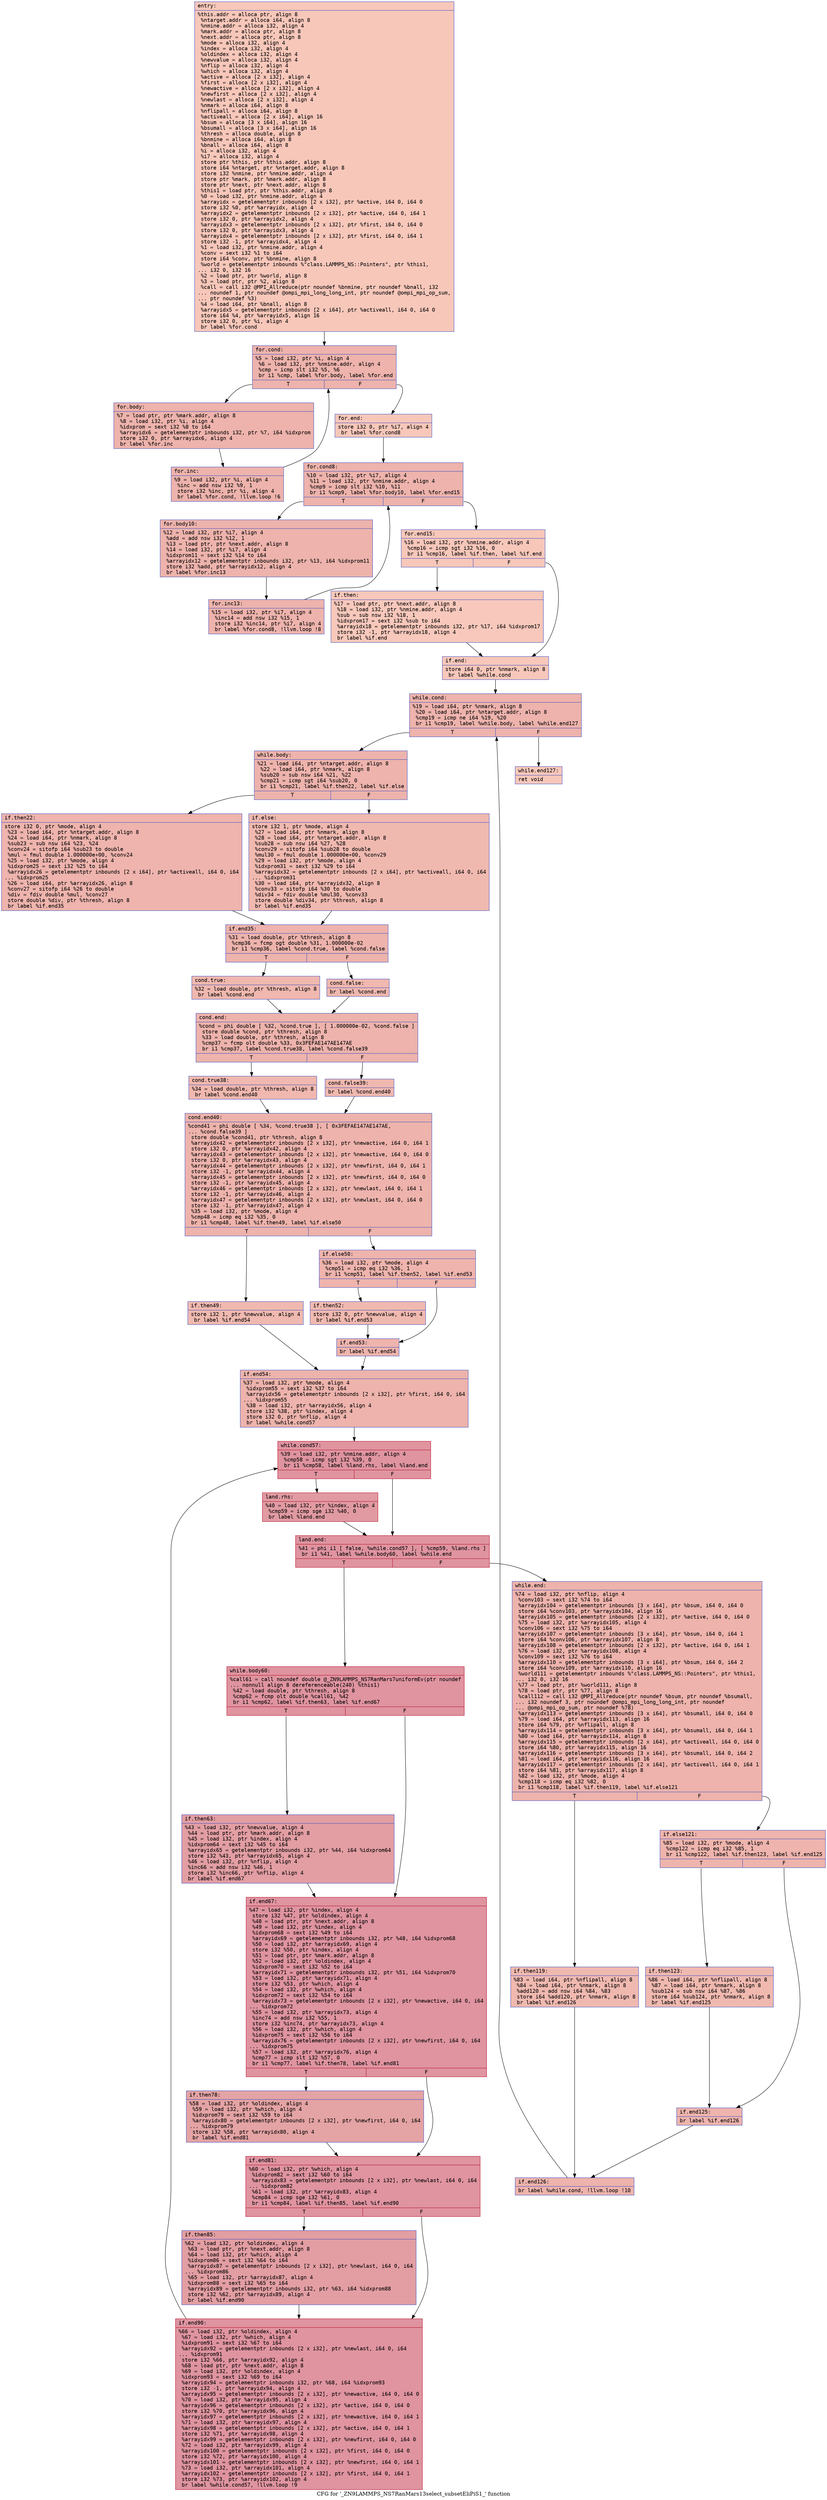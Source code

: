 digraph "CFG for '_ZN9LAMMPS_NS7RanMars13select_subsetEliPiS1_' function" {
	label="CFG for '_ZN9LAMMPS_NS7RanMars13select_subsetEliPiS1_' function";

	Node0x564edfc004e0 [shape=record,color="#3d50c3ff", style=filled, fillcolor="#ec7f6370" fontname="Courier",label="{entry:\l|  %this.addr = alloca ptr, align 8\l  %ntarget.addr = alloca i64, align 8\l  %nmine.addr = alloca i32, align 4\l  %mark.addr = alloca ptr, align 8\l  %next.addr = alloca ptr, align 8\l  %mode = alloca i32, align 4\l  %index = alloca i32, align 4\l  %oldindex = alloca i32, align 4\l  %newvalue = alloca i32, align 4\l  %nflip = alloca i32, align 4\l  %which = alloca i32, align 4\l  %active = alloca [2 x i32], align 4\l  %first = alloca [2 x i32], align 4\l  %newactive = alloca [2 x i32], align 4\l  %newfirst = alloca [2 x i32], align 4\l  %newlast = alloca [2 x i32], align 4\l  %nmark = alloca i64, align 8\l  %nflipall = alloca i64, align 8\l  %activeall = alloca [2 x i64], align 16\l  %bsum = alloca [3 x i64], align 16\l  %bsumall = alloca [3 x i64], align 16\l  %thresh = alloca double, align 8\l  %bnmine = alloca i64, align 8\l  %bnall = alloca i64, align 8\l  %i = alloca i32, align 4\l  %i7 = alloca i32, align 4\l  store ptr %this, ptr %this.addr, align 8\l  store i64 %ntarget, ptr %ntarget.addr, align 8\l  store i32 %nmine, ptr %nmine.addr, align 4\l  store ptr %mark, ptr %mark.addr, align 8\l  store ptr %next, ptr %next.addr, align 8\l  %this1 = load ptr, ptr %this.addr, align 8\l  %0 = load i32, ptr %nmine.addr, align 4\l  %arrayidx = getelementptr inbounds [2 x i32], ptr %active, i64 0, i64 0\l  store i32 %0, ptr %arrayidx, align 4\l  %arrayidx2 = getelementptr inbounds [2 x i32], ptr %active, i64 0, i64 1\l  store i32 0, ptr %arrayidx2, align 4\l  %arrayidx3 = getelementptr inbounds [2 x i32], ptr %first, i64 0, i64 0\l  store i32 0, ptr %arrayidx3, align 4\l  %arrayidx4 = getelementptr inbounds [2 x i32], ptr %first, i64 0, i64 1\l  store i32 -1, ptr %arrayidx4, align 4\l  %1 = load i32, ptr %nmine.addr, align 4\l  %conv = sext i32 %1 to i64\l  store i64 %conv, ptr %bnmine, align 8\l  %world = getelementptr inbounds %\"class.LAMMPS_NS::Pointers\", ptr %this1,\l... i32 0, i32 16\l  %2 = load ptr, ptr %world, align 8\l  %3 = load ptr, ptr %2, align 8\l  %call = call i32 @MPI_Allreduce(ptr noundef %bnmine, ptr noundef %bnall, i32\l... noundef 1, ptr noundef @ompi_mpi_long_long_int, ptr noundef @ompi_mpi_op_sum,\l... ptr noundef %3)\l  %4 = load i64, ptr %bnall, align 8\l  %arrayidx5 = getelementptr inbounds [2 x i64], ptr %activeall, i64 0, i64 0\l  store i64 %4, ptr %arrayidx5, align 16\l  store i32 0, ptr %i, align 4\l  br label %for.cond\l}"];
	Node0x564edfc004e0 -> Node0x564edfc02f90[tooltip="entry -> for.cond\nProbability 100.00%" ];
	Node0x564edfc02f90 [shape=record,color="#3d50c3ff", style=filled, fillcolor="#d6524470" fontname="Courier",label="{for.cond:\l|  %5 = load i32, ptr %i, align 4\l  %6 = load i32, ptr %nmine.addr, align 4\l  %cmp = icmp slt i32 %5, %6\l  br i1 %cmp, label %for.body, label %for.end\l|{<s0>T|<s1>F}}"];
	Node0x564edfc02f90:s0 -> Node0x564edfc031e0[tooltip="for.cond -> for.body\nProbability 96.88%" ];
	Node0x564edfc02f90:s1 -> Node0x564edfc03260[tooltip="for.cond -> for.end\nProbability 3.12%" ];
	Node0x564edfc031e0 [shape=record,color="#3d50c3ff", style=filled, fillcolor="#d6524470" fontname="Courier",label="{for.body:\l|  %7 = load ptr, ptr %mark.addr, align 8\l  %8 = load i32, ptr %i, align 4\l  %idxprom = sext i32 %8 to i64\l  %arrayidx6 = getelementptr inbounds i32, ptr %7, i64 %idxprom\l  store i32 0, ptr %arrayidx6, align 4\l  br label %for.inc\l}"];
	Node0x564edfc031e0 -> Node0x564edfc03680[tooltip="for.body -> for.inc\nProbability 100.00%" ];
	Node0x564edfc03680 [shape=record,color="#3d50c3ff", style=filled, fillcolor="#d6524470" fontname="Courier",label="{for.inc:\l|  %9 = load i32, ptr %i, align 4\l  %inc = add nsw i32 %9, 1\l  store i32 %inc, ptr %i, align 4\l  br label %for.cond, !llvm.loop !6\l}"];
	Node0x564edfc03680 -> Node0x564edfc02f90[tooltip="for.inc -> for.cond\nProbability 100.00%" ];
	Node0x564edfc03260 [shape=record,color="#3d50c3ff", style=filled, fillcolor="#ec7f6370" fontname="Courier",label="{for.end:\l|  store i32 0, ptr %i7, align 4\l  br label %for.cond8\l}"];
	Node0x564edfc03260 -> Node0x564edfc04170[tooltip="for.end -> for.cond8\nProbability 100.00%" ];
	Node0x564edfc04170 [shape=record,color="#3d50c3ff", style=filled, fillcolor="#d6524470" fontname="Courier",label="{for.cond8:\l|  %10 = load i32, ptr %i7, align 4\l  %11 = load i32, ptr %nmine.addr, align 4\l  %cmp9 = icmp slt i32 %10, %11\l  br i1 %cmp9, label %for.body10, label %for.end15\l|{<s0>T|<s1>F}}"];
	Node0x564edfc04170:s0 -> Node0x564edfc04410[tooltip="for.cond8 -> for.body10\nProbability 96.88%" ];
	Node0x564edfc04170:s1 -> Node0x564edfc04490[tooltip="for.cond8 -> for.end15\nProbability 3.12%" ];
	Node0x564edfc04410 [shape=record,color="#3d50c3ff", style=filled, fillcolor="#d6524470" fontname="Courier",label="{for.body10:\l|  %12 = load i32, ptr %i7, align 4\l  %add = add nsw i32 %12, 1\l  %13 = load ptr, ptr %next.addr, align 8\l  %14 = load i32, ptr %i7, align 4\l  %idxprom11 = sext i32 %14 to i64\l  %arrayidx12 = getelementptr inbounds i32, ptr %13, i64 %idxprom11\l  store i32 %add, ptr %arrayidx12, align 4\l  br label %for.inc13\l}"];
	Node0x564edfc04410 -> Node0x564edfc04a00[tooltip="for.body10 -> for.inc13\nProbability 100.00%" ];
	Node0x564edfc04a00 [shape=record,color="#3d50c3ff", style=filled, fillcolor="#d6524470" fontname="Courier",label="{for.inc13:\l|  %15 = load i32, ptr %i7, align 4\l  %inc14 = add nsw i32 %15, 1\l  store i32 %inc14, ptr %i7, align 4\l  br label %for.cond8, !llvm.loop !8\l}"];
	Node0x564edfc04a00 -> Node0x564edfc04170[tooltip="for.inc13 -> for.cond8\nProbability 100.00%" ];
	Node0x564edfc04490 [shape=record,color="#3d50c3ff", style=filled, fillcolor="#ec7f6370" fontname="Courier",label="{for.end15:\l|  %16 = load i32, ptr %nmine.addr, align 4\l  %cmp16 = icmp sgt i32 %16, 0\l  br i1 %cmp16, label %if.then, label %if.end\l|{<s0>T|<s1>F}}"];
	Node0x564edfc04490:s0 -> Node0x564edfc04fb0[tooltip="for.end15 -> if.then\nProbability 62.50%" ];
	Node0x564edfc04490:s1 -> Node0x564edfc05020[tooltip="for.end15 -> if.end\nProbability 37.50%" ];
	Node0x564edfc04fb0 [shape=record,color="#3d50c3ff", style=filled, fillcolor="#ed836670" fontname="Courier",label="{if.then:\l|  %17 = load ptr, ptr %next.addr, align 8\l  %18 = load i32, ptr %nmine.addr, align 4\l  %sub = sub nsw i32 %18, 1\l  %idxprom17 = sext i32 %sub to i64\l  %arrayidx18 = getelementptr inbounds i32, ptr %17, i64 %idxprom17\l  store i32 -1, ptr %arrayidx18, align 4\l  br label %if.end\l}"];
	Node0x564edfc04fb0 -> Node0x564edfc05020[tooltip="if.then -> if.end\nProbability 100.00%" ];
	Node0x564edfc05020 [shape=record,color="#3d50c3ff", style=filled, fillcolor="#ec7f6370" fontname="Courier",label="{if.end:\l|  store i64 0, ptr %nmark, align 8\l  br label %while.cond\l}"];
	Node0x564edfc05020 -> Node0x564edfc05610[tooltip="if.end -> while.cond\nProbability 100.00%" ];
	Node0x564edfc05610 [shape=record,color="#3d50c3ff", style=filled, fillcolor="#d6524470" fontname="Courier",label="{while.cond:\l|  %19 = load i64, ptr %nmark, align 8\l  %20 = load i64, ptr %ntarget.addr, align 8\l  %cmp19 = icmp ne i64 %19, %20\l  br i1 %cmp19, label %while.body, label %while.end127\l|{<s0>T|<s1>F}}"];
	Node0x564edfc05610:s0 -> Node0x564edfc058b0[tooltip="while.cond -> while.body\nProbability 96.88%" ];
	Node0x564edfc05610:s1 -> Node0x564edfc05930[tooltip="while.cond -> while.end127\nProbability 3.12%" ];
	Node0x564edfc058b0 [shape=record,color="#3d50c3ff", style=filled, fillcolor="#d6524470" fontname="Courier",label="{while.body:\l|  %21 = load i64, ptr %ntarget.addr, align 8\l  %22 = load i64, ptr %nmark, align 8\l  %sub20 = sub nsw i64 %21, %22\l  %cmp21 = icmp sgt i64 %sub20, 0\l  br i1 %cmp21, label %if.then22, label %if.else\l|{<s0>T|<s1>F}}"];
	Node0x564edfc058b0:s0 -> Node0x564edfc05cc0[tooltip="while.body -> if.then22\nProbability 62.50%" ];
	Node0x564edfc058b0:s1 -> Node0x564edfc05d40[tooltip="while.body -> if.else\nProbability 37.50%" ];
	Node0x564edfc05cc0 [shape=record,color="#3d50c3ff", style=filled, fillcolor="#d8564670" fontname="Courier",label="{if.then22:\l|  store i32 0, ptr %mode, align 4\l  %23 = load i64, ptr %ntarget.addr, align 8\l  %24 = load i64, ptr %nmark, align 8\l  %sub23 = sub nsw i64 %23, %24\l  %conv24 = sitofp i64 %sub23 to double\l  %mul = fmul double 1.000000e+00, %conv24\l  %25 = load i32, ptr %mode, align 4\l  %idxprom25 = sext i32 %25 to i64\l  %arrayidx26 = getelementptr inbounds [2 x i64], ptr %activeall, i64 0, i64\l... %idxprom25\l  %26 = load i64, ptr %arrayidx26, align 8\l  %conv27 = sitofp i64 %26 to double\l  %div = fdiv double %mul, %conv27\l  store double %div, ptr %thresh, align 8\l  br label %if.end35\l}"];
	Node0x564edfc05cc0 -> Node0x564edfc06660[tooltip="if.then22 -> if.end35\nProbability 100.00%" ];
	Node0x564edfc05d40 [shape=record,color="#3d50c3ff", style=filled, fillcolor="#de614d70" fontname="Courier",label="{if.else:\l|  store i32 1, ptr %mode, align 4\l  %27 = load i64, ptr %nmark, align 8\l  %28 = load i64, ptr %ntarget.addr, align 8\l  %sub28 = sub nsw i64 %27, %28\l  %conv29 = sitofp i64 %sub28 to double\l  %mul30 = fmul double 1.000000e+00, %conv29\l  %29 = load i32, ptr %mode, align 4\l  %idxprom31 = sext i32 %29 to i64\l  %arrayidx32 = getelementptr inbounds [2 x i64], ptr %activeall, i64 0, i64\l... %idxprom31\l  %30 = load i64, ptr %arrayidx32, align 8\l  %conv33 = sitofp i64 %30 to double\l  %div34 = fdiv double %mul30, %conv33\l  store double %div34, ptr %thresh, align 8\l  br label %if.end35\l}"];
	Node0x564edfc05d40 -> Node0x564edfc06660[tooltip="if.else -> if.end35\nProbability 100.00%" ];
	Node0x564edfc06660 [shape=record,color="#3d50c3ff", style=filled, fillcolor="#d6524470" fontname="Courier",label="{if.end35:\l|  %31 = load double, ptr %thresh, align 8\l  %cmp36 = fcmp ogt double %31, 1.000000e-02\l  br i1 %cmp36, label %cond.true, label %cond.false\l|{<s0>T|<s1>F}}"];
	Node0x564edfc06660:s0 -> Node0x564edfc07130[tooltip="if.end35 -> cond.true\nProbability 50.00%" ];
	Node0x564edfc06660:s1 -> Node0x564edfc071b0[tooltip="if.end35 -> cond.false\nProbability 50.00%" ];
	Node0x564edfc07130 [shape=record,color="#3d50c3ff", style=filled, fillcolor="#dc5d4a70" fontname="Courier",label="{cond.true:\l|  %32 = load double, ptr %thresh, align 8\l  br label %cond.end\l}"];
	Node0x564edfc07130 -> Node0x564edfc07360[tooltip="cond.true -> cond.end\nProbability 100.00%" ];
	Node0x564edfc071b0 [shape=record,color="#3d50c3ff", style=filled, fillcolor="#dc5d4a70" fontname="Courier",label="{cond.false:\l|  br label %cond.end\l}"];
	Node0x564edfc071b0 -> Node0x564edfc07360[tooltip="cond.false -> cond.end\nProbability 100.00%" ];
	Node0x564edfc07360 [shape=record,color="#3d50c3ff", style=filled, fillcolor="#d6524470" fontname="Courier",label="{cond.end:\l|  %cond = phi double [ %32, %cond.true ], [ 1.000000e-02, %cond.false ]\l  store double %cond, ptr %thresh, align 8\l  %33 = load double, ptr %thresh, align 8\l  %cmp37 = fcmp olt double %33, 0x3FEFAE147AE147AE\l  br i1 %cmp37, label %cond.true38, label %cond.false39\l|{<s0>T|<s1>F}}"];
	Node0x564edfc07360:s0 -> Node0x564edfc076f0[tooltip="cond.end -> cond.true38\nProbability 50.00%" ];
	Node0x564edfc07360:s1 -> Node0x564edfc077d0[tooltip="cond.end -> cond.false39\nProbability 50.00%" ];
	Node0x564edfc076f0 [shape=record,color="#3d50c3ff", style=filled, fillcolor="#dc5d4a70" fontname="Courier",label="{cond.true38:\l|  %34 = load double, ptr %thresh, align 8\l  br label %cond.end40\l}"];
	Node0x564edfc076f0 -> Node0x564edfc079e0[tooltip="cond.true38 -> cond.end40\nProbability 100.00%" ];
	Node0x564edfc077d0 [shape=record,color="#3d50c3ff", style=filled, fillcolor="#dc5d4a70" fontname="Courier",label="{cond.false39:\l|  br label %cond.end40\l}"];
	Node0x564edfc077d0 -> Node0x564edfc079e0[tooltip="cond.false39 -> cond.end40\nProbability 100.00%" ];
	Node0x564edfc079e0 [shape=record,color="#3d50c3ff", style=filled, fillcolor="#d6524470" fontname="Courier",label="{cond.end40:\l|  %cond41 = phi double [ %34, %cond.true38 ], [ 0x3FEFAE147AE147AE,\l... %cond.false39 ]\l  store double %cond41, ptr %thresh, align 8\l  %arrayidx42 = getelementptr inbounds [2 x i32], ptr %newactive, i64 0, i64 1\l  store i32 0, ptr %arrayidx42, align 4\l  %arrayidx43 = getelementptr inbounds [2 x i32], ptr %newactive, i64 0, i64 0\l  store i32 0, ptr %arrayidx43, align 4\l  %arrayidx44 = getelementptr inbounds [2 x i32], ptr %newfirst, i64 0, i64 1\l  store i32 -1, ptr %arrayidx44, align 4\l  %arrayidx45 = getelementptr inbounds [2 x i32], ptr %newfirst, i64 0, i64 0\l  store i32 -1, ptr %arrayidx45, align 4\l  %arrayidx46 = getelementptr inbounds [2 x i32], ptr %newlast, i64 0, i64 1\l  store i32 -1, ptr %arrayidx46, align 4\l  %arrayidx47 = getelementptr inbounds [2 x i32], ptr %newlast, i64 0, i64 0\l  store i32 -1, ptr %arrayidx47, align 4\l  %35 = load i32, ptr %mode, align 4\l  %cmp48 = icmp eq i32 %35, 0\l  br i1 %cmp48, label %if.then49, label %if.else50\l|{<s0>T|<s1>F}}"];
	Node0x564edfc079e0:s0 -> Node0x564edfc08ca0[tooltip="cond.end40 -> if.then49\nProbability 37.50%" ];
	Node0x564edfc079e0:s1 -> Node0x564edfc08d80[tooltip="cond.end40 -> if.else50\nProbability 62.50%" ];
	Node0x564edfc08ca0 [shape=record,color="#3d50c3ff", style=filled, fillcolor="#de614d70" fontname="Courier",label="{if.then49:\l|  store i32 1, ptr %newvalue, align 4\l  br label %if.end54\l}"];
	Node0x564edfc08ca0 -> Node0x564edfc08fb0[tooltip="if.then49 -> if.end54\nProbability 100.00%" ];
	Node0x564edfc08d80 [shape=record,color="#3d50c3ff", style=filled, fillcolor="#d8564670" fontname="Courier",label="{if.else50:\l|  %36 = load i32, ptr %mode, align 4\l  %cmp51 = icmp eq i32 %36, 1\l  br i1 %cmp51, label %if.then52, label %if.end53\l|{<s0>T|<s1>F}}"];
	Node0x564edfc08d80:s0 -> Node0x564edfc091d0[tooltip="if.else50 -> if.then52\nProbability 50.00%" ];
	Node0x564edfc08d80:s1 -> Node0x564edfc09250[tooltip="if.else50 -> if.end53\nProbability 50.00%" ];
	Node0x564edfc091d0 [shape=record,color="#3d50c3ff", style=filled, fillcolor="#de614d70" fontname="Courier",label="{if.then52:\l|  store i32 0, ptr %newvalue, align 4\l  br label %if.end53\l}"];
	Node0x564edfc091d0 -> Node0x564edfc09250[tooltip="if.then52 -> if.end53\nProbability 100.00%" ];
	Node0x564edfc09250 [shape=record,color="#3d50c3ff", style=filled, fillcolor="#d8564670" fontname="Courier",label="{if.end53:\l|  br label %if.end54\l}"];
	Node0x564edfc09250 -> Node0x564edfc08fb0[tooltip="if.end53 -> if.end54\nProbability 100.00%" ];
	Node0x564edfc08fb0 [shape=record,color="#3d50c3ff", style=filled, fillcolor="#d6524470" fontname="Courier",label="{if.end54:\l|  %37 = load i32, ptr %mode, align 4\l  %idxprom55 = sext i32 %37 to i64\l  %arrayidx56 = getelementptr inbounds [2 x i32], ptr %first, i64 0, i64\l... %idxprom55\l  %38 = load i32, ptr %arrayidx56, align 4\l  store i32 %38, ptr %index, align 4\l  store i32 0, ptr %nflip, align 4\l  br label %while.cond57\l}"];
	Node0x564edfc08fb0 -> Node0x564edfc09930[tooltip="if.end54 -> while.cond57\nProbability 100.00%" ];
	Node0x564edfc09930 [shape=record,color="#b70d28ff", style=filled, fillcolor="#b70d2870" fontname="Courier",label="{while.cond57:\l|  %39 = load i32, ptr %nmine.addr, align 4\l  %cmp58 = icmp sgt i32 %39, 0\l  br i1 %cmp58, label %land.rhs, label %land.end\l|{<s0>T|<s1>F}}"];
	Node0x564edfc09930:s0 -> Node0x564edfc09b50[tooltip="while.cond57 -> land.rhs\nProbability 62.50%" ];
	Node0x564edfc09930:s1 -> Node0x564edfc09bd0[tooltip="while.cond57 -> land.end\nProbability 37.50%" ];
	Node0x564edfc09b50 [shape=record,color="#b70d28ff", style=filled, fillcolor="#bb1b2c70" fontname="Courier",label="{land.rhs:\l|  %40 = load i32, ptr %index, align 4\l  %cmp59 = icmp sge i32 %40, 0\l  br label %land.end\l}"];
	Node0x564edfc09b50 -> Node0x564edfc09bd0[tooltip="land.rhs -> land.end\nProbability 100.00%" ];
	Node0x564edfc09bd0 [shape=record,color="#b70d28ff", style=filled, fillcolor="#b70d2870" fontname="Courier",label="{land.end:\l|  %41 = phi i1 [ false, %while.cond57 ], [ %cmp59, %land.rhs ]\l  br i1 %41, label %while.body60, label %while.end\l|{<s0>T|<s1>F}}"];
	Node0x564edfc09bd0:s0 -> Node0x564edfc09ea0[tooltip="land.end -> while.body60\nProbability 96.88%" ];
	Node0x564edfc09bd0:s1 -> Node0x564edfc09f20[tooltip="land.end -> while.end\nProbability 3.12%" ];
	Node0x564edfc09ea0 [shape=record,color="#b70d28ff", style=filled, fillcolor="#b70d2870" fontname="Courier",label="{while.body60:\l|  %call61 = call noundef double @_ZN9LAMMPS_NS7RanMars7uniformEv(ptr noundef\l... nonnull align 8 dereferenceable(240) %this1)\l  %42 = load double, ptr %thresh, align 8\l  %cmp62 = fcmp olt double %call61, %42\l  br i1 %cmp62, label %if.then63, label %if.end67\l|{<s0>T|<s1>F}}"];
	Node0x564edfc09ea0:s0 -> Node0x564edfc0a350[tooltip="while.body60 -> if.then63\nProbability 50.00%" ];
	Node0x564edfc09ea0:s1 -> Node0x564edfc0a3a0[tooltip="while.body60 -> if.end67\nProbability 50.00%" ];
	Node0x564edfc0a350 [shape=record,color="#3d50c3ff", style=filled, fillcolor="#be242e70" fontname="Courier",label="{if.then63:\l|  %43 = load i32, ptr %newvalue, align 4\l  %44 = load ptr, ptr %mark.addr, align 8\l  %45 = load i32, ptr %index, align 4\l  %idxprom64 = sext i32 %45 to i64\l  %arrayidx65 = getelementptr inbounds i32, ptr %44, i64 %idxprom64\l  store i32 %43, ptr %arrayidx65, align 4\l  %46 = load i32, ptr %nflip, align 4\l  %inc66 = add nsw i32 %46, 1\l  store i32 %inc66, ptr %nflip, align 4\l  br label %if.end67\l}"];
	Node0x564edfc0a350 -> Node0x564edfc0a3a0[tooltip="if.then63 -> if.end67\nProbability 100.00%" ];
	Node0x564edfc0a3a0 [shape=record,color="#b70d28ff", style=filled, fillcolor="#b70d2870" fontname="Courier",label="{if.end67:\l|  %47 = load i32, ptr %index, align 4\l  store i32 %47, ptr %oldindex, align 4\l  %48 = load ptr, ptr %next.addr, align 8\l  %49 = load i32, ptr %index, align 4\l  %idxprom68 = sext i32 %49 to i64\l  %arrayidx69 = getelementptr inbounds i32, ptr %48, i64 %idxprom68\l  %50 = load i32, ptr %arrayidx69, align 4\l  store i32 %50, ptr %index, align 4\l  %51 = load ptr, ptr %mark.addr, align 8\l  %52 = load i32, ptr %oldindex, align 4\l  %idxprom70 = sext i32 %52 to i64\l  %arrayidx71 = getelementptr inbounds i32, ptr %51, i64 %idxprom70\l  %53 = load i32, ptr %arrayidx71, align 4\l  store i32 %53, ptr %which, align 4\l  %54 = load i32, ptr %which, align 4\l  %idxprom72 = sext i32 %54 to i64\l  %arrayidx73 = getelementptr inbounds [2 x i32], ptr %newactive, i64 0, i64\l... %idxprom72\l  %55 = load i32, ptr %arrayidx73, align 4\l  %inc74 = add nsw i32 %55, 1\l  store i32 %inc74, ptr %arrayidx73, align 4\l  %56 = load i32, ptr %which, align 4\l  %idxprom75 = sext i32 %56 to i64\l  %arrayidx76 = getelementptr inbounds [2 x i32], ptr %newfirst, i64 0, i64\l... %idxprom75\l  %57 = load i32, ptr %arrayidx76, align 4\l  %cmp77 = icmp slt i32 %57, 0\l  br i1 %cmp77, label %if.then78, label %if.end81\l|{<s0>T|<s1>F}}"];
	Node0x564edfc0a3a0:s0 -> Node0x564edfc0c240[tooltip="if.end67 -> if.then78\nProbability 37.50%" ];
	Node0x564edfc0a3a0:s1 -> Node0x564edfc0c2c0[tooltip="if.end67 -> if.end81\nProbability 62.50%" ];
	Node0x564edfc0c240 [shape=record,color="#3d50c3ff", style=filled, fillcolor="#c32e3170" fontname="Courier",label="{if.then78:\l|  %58 = load i32, ptr %oldindex, align 4\l  %59 = load i32, ptr %which, align 4\l  %idxprom79 = sext i32 %59 to i64\l  %arrayidx80 = getelementptr inbounds [2 x i32], ptr %newfirst, i64 0, i64\l... %idxprom79\l  store i32 %58, ptr %arrayidx80, align 4\l  br label %if.end81\l}"];
	Node0x564edfc0c240 -> Node0x564edfc0c2c0[tooltip="if.then78 -> if.end81\nProbability 100.00%" ];
	Node0x564edfc0c2c0 [shape=record,color="#b70d28ff", style=filled, fillcolor="#b70d2870" fontname="Courier",label="{if.end81:\l|  %60 = load i32, ptr %which, align 4\l  %idxprom82 = sext i32 %60 to i64\l  %arrayidx83 = getelementptr inbounds [2 x i32], ptr %newlast, i64 0, i64\l... %idxprom82\l  %61 = load i32, ptr %arrayidx83, align 4\l  %cmp84 = icmp sge i32 %61, 0\l  br i1 %cmp84, label %if.then85, label %if.end90\l|{<s0>T|<s1>F}}"];
	Node0x564edfc0c2c0:s0 -> Node0x564edfc0cad0[tooltip="if.end81 -> if.then85\nProbability 50.00%" ];
	Node0x564edfc0c2c0:s1 -> Node0x564edfc0cb50[tooltip="if.end81 -> if.end90\nProbability 50.00%" ];
	Node0x564edfc0cad0 [shape=record,color="#3d50c3ff", style=filled, fillcolor="#be242e70" fontname="Courier",label="{if.then85:\l|  %62 = load i32, ptr %oldindex, align 4\l  %63 = load ptr, ptr %next.addr, align 8\l  %64 = load i32, ptr %which, align 4\l  %idxprom86 = sext i32 %64 to i64\l  %arrayidx87 = getelementptr inbounds [2 x i32], ptr %newlast, i64 0, i64\l... %idxprom86\l  %65 = load i32, ptr %arrayidx87, align 4\l  %idxprom88 = sext i32 %65 to i64\l  %arrayidx89 = getelementptr inbounds i32, ptr %63, i64 %idxprom88\l  store i32 %62, ptr %arrayidx89, align 4\l  br label %if.end90\l}"];
	Node0x564edfc0cad0 -> Node0x564edfc0cb50[tooltip="if.then85 -> if.end90\nProbability 100.00%" ];
	Node0x564edfc0cb50 [shape=record,color="#b70d28ff", style=filled, fillcolor="#b70d2870" fontname="Courier",label="{if.end90:\l|  %66 = load i32, ptr %oldindex, align 4\l  %67 = load i32, ptr %which, align 4\l  %idxprom91 = sext i32 %67 to i64\l  %arrayidx92 = getelementptr inbounds [2 x i32], ptr %newlast, i64 0, i64\l... %idxprom91\l  store i32 %66, ptr %arrayidx92, align 4\l  %68 = load ptr, ptr %next.addr, align 8\l  %69 = load i32, ptr %oldindex, align 4\l  %idxprom93 = sext i32 %69 to i64\l  %arrayidx94 = getelementptr inbounds i32, ptr %68, i64 %idxprom93\l  store i32 -1, ptr %arrayidx94, align 4\l  %arrayidx95 = getelementptr inbounds [2 x i32], ptr %newactive, i64 0, i64 0\l  %70 = load i32, ptr %arrayidx95, align 4\l  %arrayidx96 = getelementptr inbounds [2 x i32], ptr %active, i64 0, i64 0\l  store i32 %70, ptr %arrayidx96, align 4\l  %arrayidx97 = getelementptr inbounds [2 x i32], ptr %newactive, i64 0, i64 1\l  %71 = load i32, ptr %arrayidx97, align 4\l  %arrayidx98 = getelementptr inbounds [2 x i32], ptr %active, i64 0, i64 1\l  store i32 %71, ptr %arrayidx98, align 4\l  %arrayidx99 = getelementptr inbounds [2 x i32], ptr %newfirst, i64 0, i64 0\l  %72 = load i32, ptr %arrayidx99, align 4\l  %arrayidx100 = getelementptr inbounds [2 x i32], ptr %first, i64 0, i64 0\l  store i32 %72, ptr %arrayidx100, align 4\l  %arrayidx101 = getelementptr inbounds [2 x i32], ptr %newfirst, i64 0, i64 1\l  %73 = load i32, ptr %arrayidx101, align 4\l  %arrayidx102 = getelementptr inbounds [2 x i32], ptr %first, i64 0, i64 1\l  store i32 %73, ptr %arrayidx102, align 4\l  br label %while.cond57, !llvm.loop !9\l}"];
	Node0x564edfc0cb50 -> Node0x564edfc09930[tooltip="if.end90 -> while.cond57\nProbability 100.00%" ];
	Node0x564edfc09f20 [shape=record,color="#3d50c3ff", style=filled, fillcolor="#d6524470" fontname="Courier",label="{while.end:\l|  %74 = load i32, ptr %nflip, align 4\l  %conv103 = sext i32 %74 to i64\l  %arrayidx104 = getelementptr inbounds [3 x i64], ptr %bsum, i64 0, i64 0\l  store i64 %conv103, ptr %arrayidx104, align 16\l  %arrayidx105 = getelementptr inbounds [2 x i32], ptr %active, i64 0, i64 0\l  %75 = load i32, ptr %arrayidx105, align 4\l  %conv106 = sext i32 %75 to i64\l  %arrayidx107 = getelementptr inbounds [3 x i64], ptr %bsum, i64 0, i64 1\l  store i64 %conv106, ptr %arrayidx107, align 8\l  %arrayidx108 = getelementptr inbounds [2 x i32], ptr %active, i64 0, i64 1\l  %76 = load i32, ptr %arrayidx108, align 4\l  %conv109 = sext i32 %76 to i64\l  %arrayidx110 = getelementptr inbounds [3 x i64], ptr %bsum, i64 0, i64 2\l  store i64 %conv109, ptr %arrayidx110, align 16\l  %world111 = getelementptr inbounds %\"class.LAMMPS_NS::Pointers\", ptr %this1,\l... i32 0, i32 16\l  %77 = load ptr, ptr %world111, align 8\l  %78 = load ptr, ptr %77, align 8\l  %call112 = call i32 @MPI_Allreduce(ptr noundef %bsum, ptr noundef %bsumall,\l... i32 noundef 3, ptr noundef @ompi_mpi_long_long_int, ptr noundef\l... @ompi_mpi_op_sum, ptr noundef %78)\l  %arrayidx113 = getelementptr inbounds [3 x i64], ptr %bsumall, i64 0, i64 0\l  %79 = load i64, ptr %arrayidx113, align 16\l  store i64 %79, ptr %nflipall, align 8\l  %arrayidx114 = getelementptr inbounds [3 x i64], ptr %bsumall, i64 0, i64 1\l  %80 = load i64, ptr %arrayidx114, align 8\l  %arrayidx115 = getelementptr inbounds [2 x i64], ptr %activeall, i64 0, i64 0\l  store i64 %80, ptr %arrayidx115, align 16\l  %arrayidx116 = getelementptr inbounds [3 x i64], ptr %bsumall, i64 0, i64 2\l  %81 = load i64, ptr %arrayidx116, align 16\l  %arrayidx117 = getelementptr inbounds [2 x i64], ptr %activeall, i64 0, i64 1\l  store i64 %81, ptr %arrayidx117, align 8\l  %82 = load i32, ptr %mode, align 4\l  %cmp118 = icmp eq i32 %82, 0\l  br i1 %cmp118, label %if.then119, label %if.else121\l|{<s0>T|<s1>F}}"];
	Node0x564edfc09f20:s0 -> Node0x564edfc0fd30[tooltip="while.end -> if.then119\nProbability 37.50%" ];
	Node0x564edfc09f20:s1 -> Node0x564edfc0fdb0[tooltip="while.end -> if.else121\nProbability 62.50%" ];
	Node0x564edfc0fd30 [shape=record,color="#3d50c3ff", style=filled, fillcolor="#de614d70" fontname="Courier",label="{if.then119:\l|  %83 = load i64, ptr %nflipall, align 8\l  %84 = load i64, ptr %nmark, align 8\l  %add120 = add nsw i64 %84, %83\l  store i64 %add120, ptr %nmark, align 8\l  br label %if.end126\l}"];
	Node0x564edfc0fd30 -> Node0x564edfc10130[tooltip="if.then119 -> if.end126\nProbability 100.00%" ];
	Node0x564edfc0fdb0 [shape=record,color="#3d50c3ff", style=filled, fillcolor="#d8564670" fontname="Courier",label="{if.else121:\l|  %85 = load i32, ptr %mode, align 4\l  %cmp122 = icmp eq i32 %85, 1\l  br i1 %cmp122, label %if.then123, label %if.end125\l|{<s0>T|<s1>F}}"];
	Node0x564edfc0fdb0:s0 -> Node0x564edfc10350[tooltip="if.else121 -> if.then123\nProbability 50.00%" ];
	Node0x564edfc0fdb0:s1 -> Node0x564edfc103d0[tooltip="if.else121 -> if.end125\nProbability 50.00%" ];
	Node0x564edfc10350 [shape=record,color="#3d50c3ff", style=filled, fillcolor="#de614d70" fontname="Courier",label="{if.then123:\l|  %86 = load i64, ptr %nflipall, align 8\l  %87 = load i64, ptr %nmark, align 8\l  %sub124 = sub nsw i64 %87, %86\l  store i64 %sub124, ptr %nmark, align 8\l  br label %if.end125\l}"];
	Node0x564edfc10350 -> Node0x564edfc103d0[tooltip="if.then123 -> if.end125\nProbability 100.00%" ];
	Node0x564edfc103d0 [shape=record,color="#3d50c3ff", style=filled, fillcolor="#d8564670" fontname="Courier",label="{if.end125:\l|  br label %if.end126\l}"];
	Node0x564edfc103d0 -> Node0x564edfc10130[tooltip="if.end125 -> if.end126\nProbability 100.00%" ];
	Node0x564edfc10130 [shape=record,color="#3d50c3ff", style=filled, fillcolor="#d6524470" fontname="Courier",label="{if.end126:\l|  br label %while.cond, !llvm.loop !10\l}"];
	Node0x564edfc10130 -> Node0x564edfc05610[tooltip="if.end126 -> while.cond\nProbability 100.00%" ];
	Node0x564edfc05930 [shape=record,color="#3d50c3ff", style=filled, fillcolor="#ec7f6370" fontname="Courier",label="{while.end127:\l|  ret void\l}"];
}
